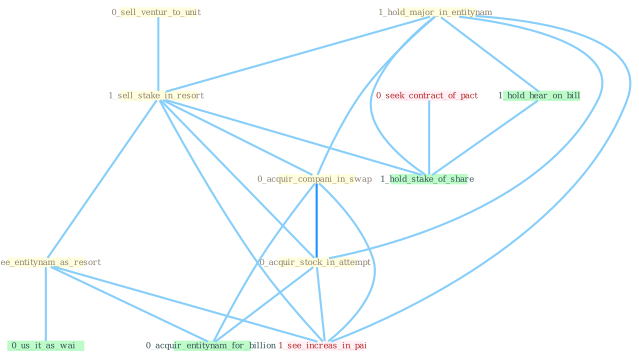 Graph G{ 
    node
    [shape=polygon,style=filled,width=.5,height=.06,color="#BDFCC9",fixedsize=true,fontsize=4,
    fontcolor="#2f4f4f"];
    {node
    [color="#ffffe0", fontcolor="#8b7d6b"] "0_sell_ventur_to_unit " "1_hold_major_in_entitynam " "1_sell_stake_in_resort " "0_see_entitynam_as_resort " "0_acquir_compani_in_swap " "0_acquir_stock_in_attempt "}
{node [color="#fff0f5", fontcolor="#b22222"] "0_seek_contract_of_pact " "1_see_increas_in_pai "}
edge [color="#B0E2FF"];

	"0_sell_ventur_to_unit " -- "1_sell_stake_in_resort " [w="1", color="#87cefa" ];
	"1_hold_major_in_entitynam " -- "1_sell_stake_in_resort " [w="1", color="#87cefa" ];
	"1_hold_major_in_entitynam " -- "0_acquir_compani_in_swap " [w="1", color="#87cefa" ];
	"1_hold_major_in_entitynam " -- "0_acquir_stock_in_attempt " [w="1", color="#87cefa" ];
	"1_hold_major_in_entitynam " -- "1_see_increas_in_pai " [w="1", color="#87cefa" ];
	"1_hold_major_in_entitynam " -- "1_hold_hear_on_bill " [w="1", color="#87cefa" ];
	"1_hold_major_in_entitynam " -- "1_hold_stake_of_share " [w="1", color="#87cefa" ];
	"1_sell_stake_in_resort " -- "0_see_entitynam_as_resort " [w="1", color="#87cefa" ];
	"1_sell_stake_in_resort " -- "0_acquir_compani_in_swap " [w="1", color="#87cefa" ];
	"1_sell_stake_in_resort " -- "0_acquir_stock_in_attempt " [w="1", color="#87cefa" ];
	"1_sell_stake_in_resort " -- "1_see_increas_in_pai " [w="1", color="#87cefa" ];
	"1_sell_stake_in_resort " -- "1_hold_stake_of_share " [w="1", color="#87cefa" ];
	"0_see_entitynam_as_resort " -- "0_us_it_as_wai " [w="1", color="#87cefa" ];
	"0_see_entitynam_as_resort " -- "0_acquir_entitynam_for_billion " [w="1", color="#87cefa" ];
	"0_see_entitynam_as_resort " -- "1_see_increas_in_pai " [w="1", color="#87cefa" ];
	"0_acquir_compani_in_swap " -- "0_acquir_stock_in_attempt " [w="2", color="#1e90ff" , len=0.8];
	"0_acquir_compani_in_swap " -- "0_acquir_entitynam_for_billion " [w="1", color="#87cefa" ];
	"0_acquir_compani_in_swap " -- "1_see_increas_in_pai " [w="1", color="#87cefa" ];
	"0_acquir_stock_in_attempt " -- "0_acquir_entitynam_for_billion " [w="1", color="#87cefa" ];
	"0_acquir_stock_in_attempt " -- "1_see_increas_in_pai " [w="1", color="#87cefa" ];
	"0_seek_contract_of_pact " -- "1_hold_stake_of_share " [w="1", color="#87cefa" ];
	"1_hold_hear_on_bill " -- "1_hold_stake_of_share " [w="1", color="#87cefa" ];
}